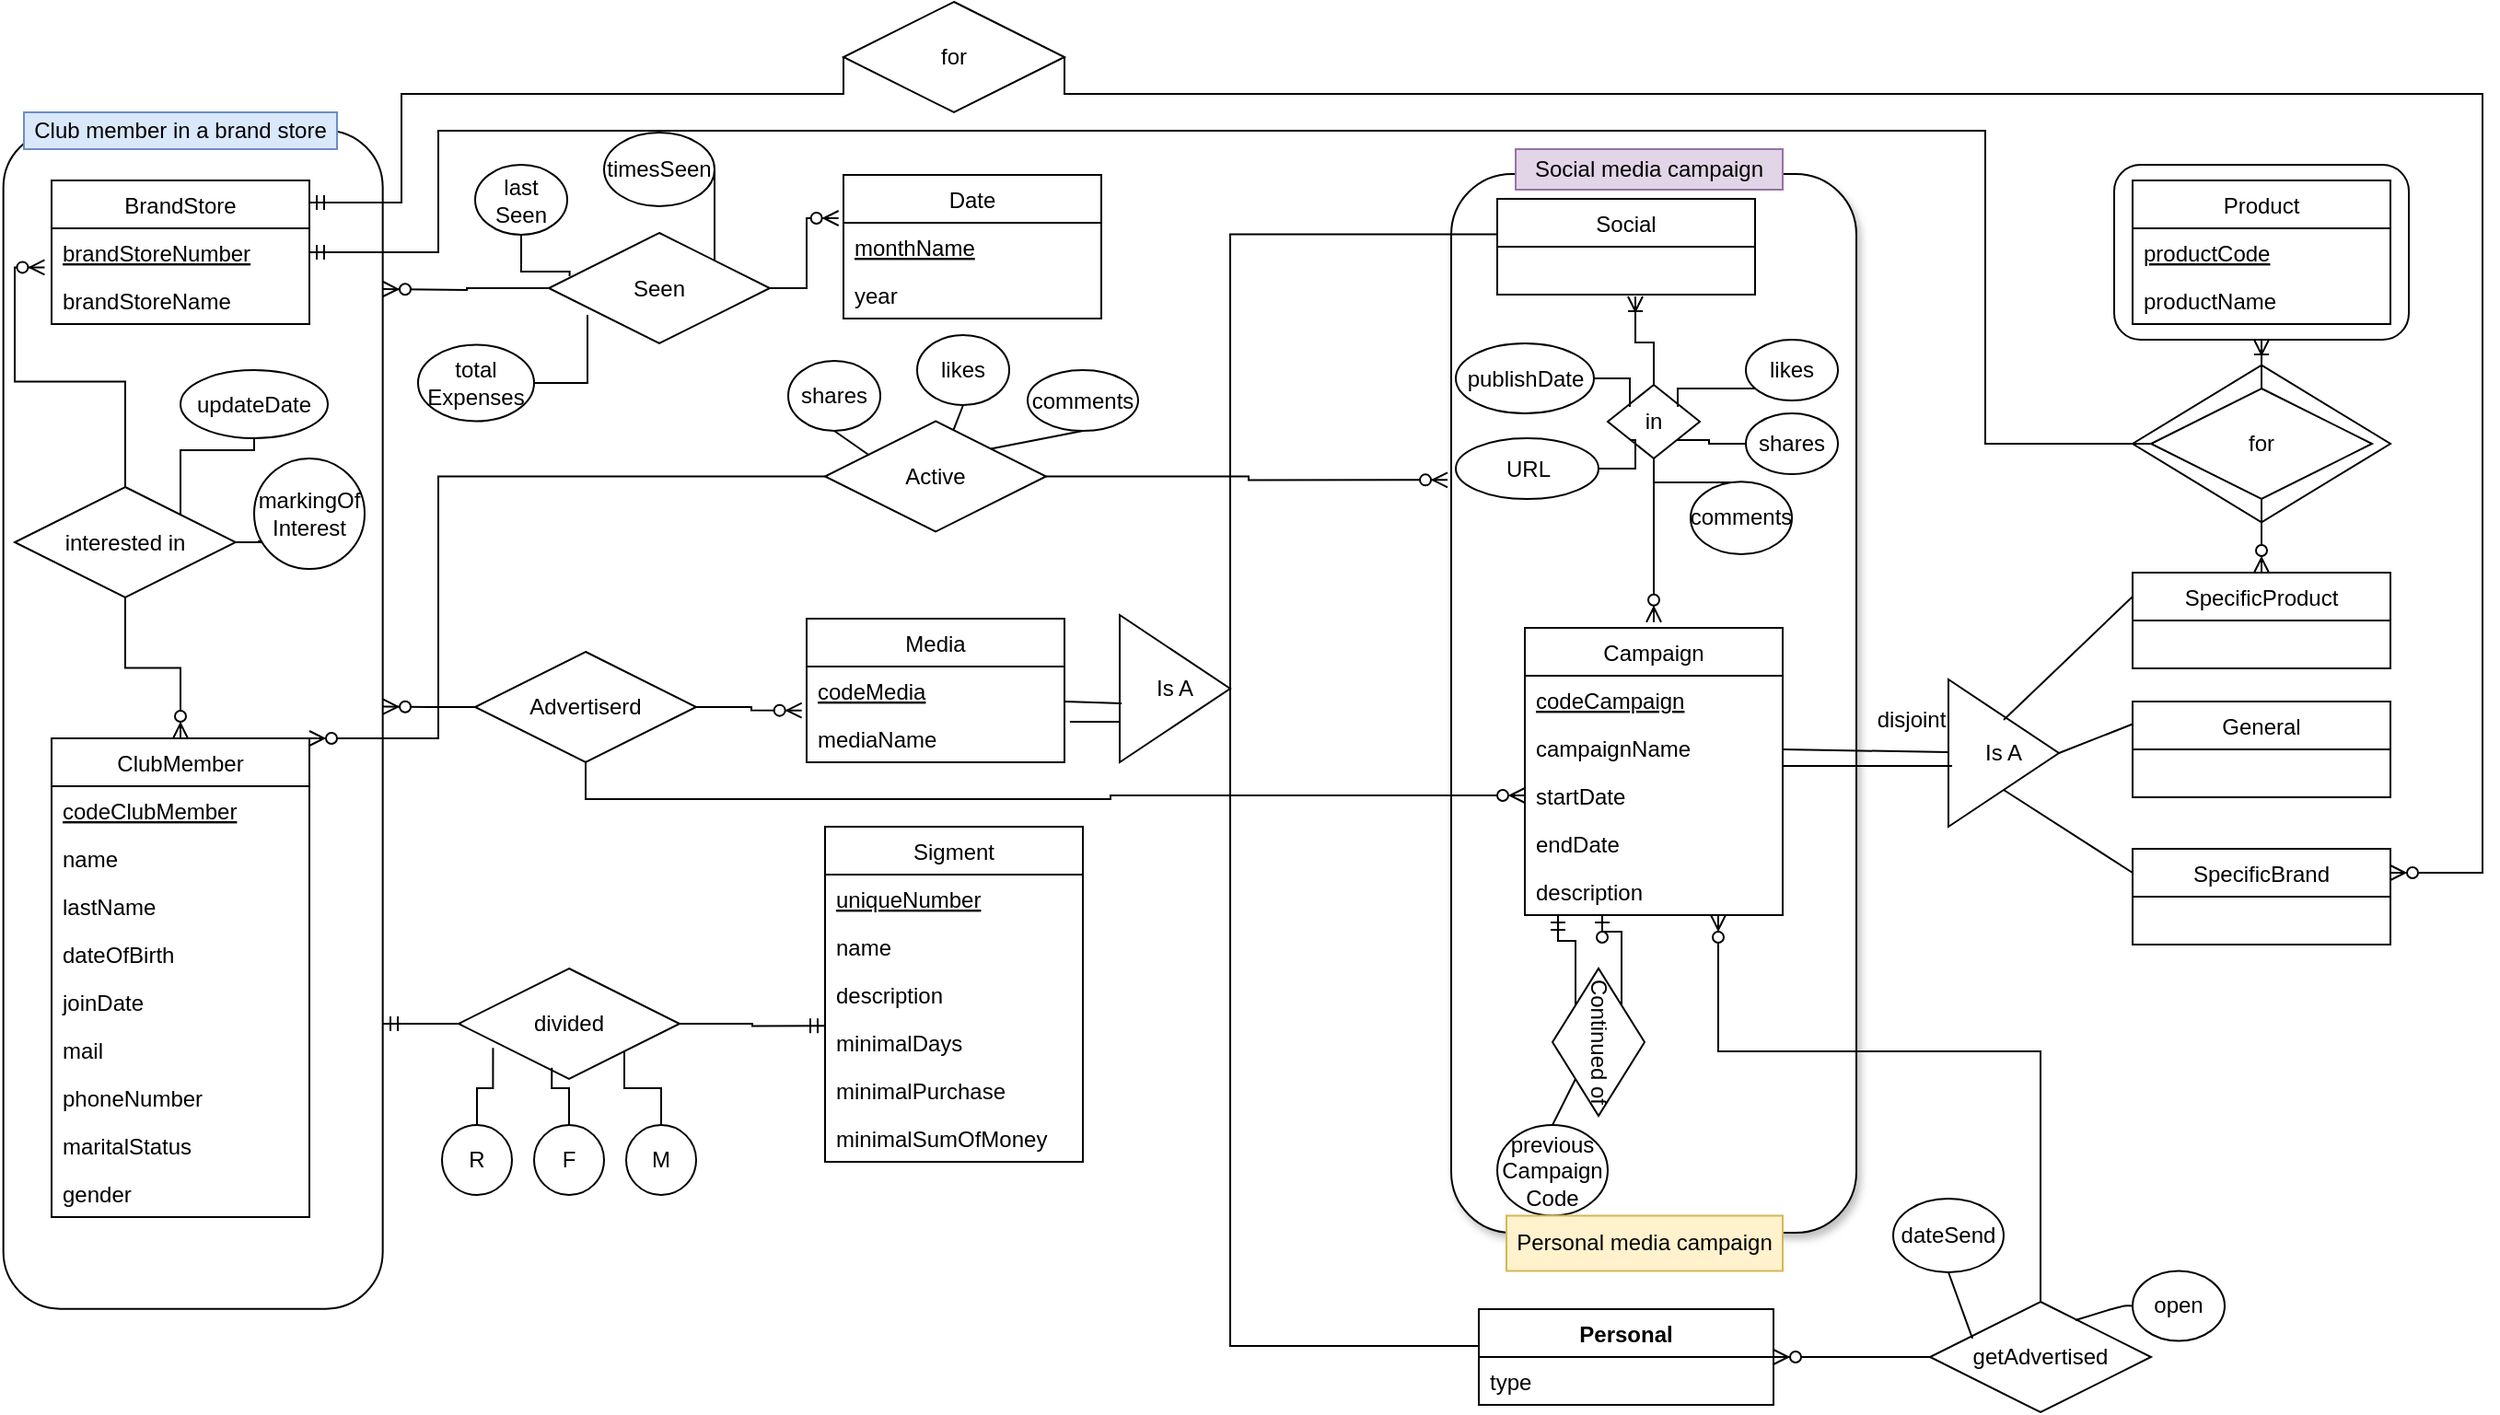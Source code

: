 <mxfile version="13.10.0" type="github">
  <diagram id="loGzFxo2yQOnFv5d6dIf" name="Page-1">
    <mxGraphModel dx="2249" dy="763" grid="1" gridSize="10" guides="1" tooltips="1" connect="1" arrows="1" fold="1" page="1" pageScale="1" pageWidth="827" pageHeight="1169" math="0" shadow="0">
      <root>
        <mxCell id="0" />
        <mxCell id="1" parent="0" />
        <mxCell id="rj7Twgdf40ZuGbzeW5Zn-9" value="" style="shape=rhombus;perimeter=rhombusPerimeter;whiteSpace=wrap;html=1;align=center;" parent="1" vertex="1">
          <mxGeometry x="380" y="227.31" width="140" height="85.37" as="geometry" />
        </mxCell>
        <mxCell id="HxaHVnvR9LQBMIosxy6r-110" value="" style="rounded=1;whiteSpace=wrap;html=1;" parent="1" vertex="1">
          <mxGeometry x="370" y="118.5" width="160" height="95" as="geometry" />
        </mxCell>
        <mxCell id="HxaHVnvR9LQBMIosxy6r-84" value="" style="rounded=1;whiteSpace=wrap;html=1;rotation=90;" parent="1" vertex="1">
          <mxGeometry x="-993.17" y="316.82" width="640" height="206" as="geometry" />
        </mxCell>
        <mxCell id="HxaHVnvR9LQBMIosxy6r-24" value="" style="rounded=1;whiteSpace=wrap;html=1;rotation=90;shadow=1;" parent="1" vertex="1">
          <mxGeometry x="-167.5" y="301" width="575" height="220" as="geometry" />
        </mxCell>
        <mxCell id="HxaHVnvR9LQBMIosxy6r-1" value="Campaign" style="swimlane;fontStyle=0;childLayout=stackLayout;horizontal=1;startSize=26;fillColor=none;horizontalStack=0;resizeParent=1;resizeParentMax=0;resizeLast=0;collapsible=1;marginBottom=0;" parent="1" vertex="1">
          <mxGeometry x="50" y="370" width="140" height="156" as="geometry" />
        </mxCell>
        <mxCell id="HxaHVnvR9LQBMIosxy6r-2" value="codeCampaign" style="text;strokeColor=none;fillColor=none;align=left;verticalAlign=top;spacingLeft=4;spacingRight=4;overflow=hidden;rotatable=0;points=[[0,0.5],[1,0.5]];portConstraint=eastwest;fontStyle=4" parent="HxaHVnvR9LQBMIosxy6r-1" vertex="1">
          <mxGeometry y="26" width="140" height="26" as="geometry" />
        </mxCell>
        <mxCell id="HxaHVnvR9LQBMIosxy6r-3" value="campaignName" style="text;strokeColor=none;fillColor=none;align=left;verticalAlign=top;spacingLeft=4;spacingRight=4;overflow=hidden;rotatable=0;points=[[0,0.5],[1,0.5]];portConstraint=eastwest;" parent="HxaHVnvR9LQBMIosxy6r-1" vertex="1">
          <mxGeometry y="52" width="140" height="26" as="geometry" />
        </mxCell>
        <mxCell id="HxaHVnvR9LQBMIosxy6r-4" value="startDate" style="text;strokeColor=none;fillColor=none;align=left;verticalAlign=top;spacingLeft=4;spacingRight=4;overflow=hidden;rotatable=0;points=[[0,0.5],[1,0.5]];portConstraint=eastwest;" parent="HxaHVnvR9LQBMIosxy6r-1" vertex="1">
          <mxGeometry y="78" width="140" height="26" as="geometry" />
        </mxCell>
        <mxCell id="HxaHVnvR9LQBMIosxy6r-5" value="endDate" style="text;strokeColor=none;fillColor=none;align=left;verticalAlign=top;spacingLeft=4;spacingRight=4;overflow=hidden;rotatable=0;points=[[0,0.5],[1,0.5]];portConstraint=eastwest;" parent="HxaHVnvR9LQBMIosxy6r-1" vertex="1">
          <mxGeometry y="104" width="140" height="26" as="geometry" />
        </mxCell>
        <mxCell id="HxaHVnvR9LQBMIosxy6r-6" value="description" style="text;strokeColor=none;fillColor=none;align=left;verticalAlign=top;spacingLeft=4;spacingRight=4;overflow=hidden;rotatable=0;points=[[0,0.5],[1,0.5]];portConstraint=eastwest;" parent="HxaHVnvR9LQBMIosxy6r-1" vertex="1">
          <mxGeometry y="130" width="140" height="26" as="geometry" />
        </mxCell>
        <mxCell id="HxaHVnvR9LQBMIosxy6r-7" value="Social" style="swimlane;fontStyle=0;childLayout=stackLayout;horizontal=1;startSize=26;fillColor=none;horizontalStack=0;resizeParent=1;resizeParentMax=0;resizeLast=0;collapsible=1;marginBottom=0;" parent="1" vertex="1">
          <mxGeometry x="35" y="137" width="140" height="52" as="geometry" />
        </mxCell>
        <mxCell id="erL3el6ZOVJLrismDvg6-1" style="edgeStyle=orthogonalEdgeStyle;rounded=0;orthogonalLoop=1;jettySize=auto;html=1;exitX=0.5;exitY=0;exitDx=0;exitDy=0;endArrow=ERoneToMany;endFill=0;" parent="1" source="HxaHVnvR9LQBMIosxy6r-16" edge="1">
          <mxGeometry relative="1" as="geometry">
            <mxPoint x="110" y="190" as="targetPoint" />
            <Array as="points">
              <mxPoint x="120" y="215" />
              <mxPoint x="110" y="215" />
            </Array>
          </mxGeometry>
        </mxCell>
        <mxCell id="erL3el6ZOVJLrismDvg6-12" style="edgeStyle=orthogonalEdgeStyle;rounded=0;orthogonalLoop=1;jettySize=auto;html=1;endArrow=ERzeroToMany;endFill=1;" parent="1" source="HxaHVnvR9LQBMIosxy6r-16" edge="1">
          <mxGeometry relative="1" as="geometry">
            <mxPoint x="120" y="366.87" as="targetPoint" />
          </mxGeometry>
        </mxCell>
        <mxCell id="HxaHVnvR9LQBMIosxy6r-16" value="in" style="shape=rhombus;perimeter=rhombusPerimeter;whiteSpace=wrap;html=1;align=center;" parent="1" vertex="1">
          <mxGeometry x="95" y="238" width="50" height="40" as="geometry" />
        </mxCell>
        <mxCell id="erL3el6ZOVJLrismDvg6-51" style="edgeStyle=orthogonalEdgeStyle;rounded=0;orthogonalLoop=1;jettySize=auto;html=1;entryX=-0.002;entryY=0.369;entryDx=0;entryDy=0;entryPerimeter=0;endArrow=none;endFill=0;" parent="1" source="HxaHVnvR9LQBMIosxy6r-25" target="HxaHVnvR9LQBMIosxy6r-7" edge="1">
          <mxGeometry relative="1" as="geometry">
            <Array as="points">
              <mxPoint x="-110" y="156" />
            </Array>
          </mxGeometry>
        </mxCell>
        <mxCell id="erL3el6ZOVJLrismDvg6-52" style="edgeStyle=orthogonalEdgeStyle;rounded=0;orthogonalLoop=1;jettySize=auto;html=1;endArrow=none;endFill=0;entryX=0;entryY=0.14;entryDx=0;entryDy=0;entryPerimeter=0;" parent="1" source="HxaHVnvR9LQBMIosxy6r-25" target="rj7Twgdf40ZuGbzeW5Zn-1" edge="1">
          <mxGeometry relative="1" as="geometry">
            <Array as="points">
              <mxPoint x="-110" y="760" />
              <mxPoint x="25" y="760" />
            </Array>
            <mxPoint y="770" as="targetPoint" />
          </mxGeometry>
        </mxCell>
        <mxCell id="HxaHVnvR9LQBMIosxy6r-25" value="Is A" style="triangle;whiteSpace=wrap;html=1;" parent="1" vertex="1">
          <mxGeometry x="-170" y="363" width="60" height="80" as="geometry" />
        </mxCell>
        <mxCell id="HxaHVnvR9LQBMIosxy6r-34" value="Is A" style="triangle;whiteSpace=wrap;html=1;" parent="1" vertex="1">
          <mxGeometry x="280" y="398" width="60" height="80" as="geometry" />
        </mxCell>
        <mxCell id="HxaHVnvR9LQBMIosxy6r-35" value="" style="endArrow=none;html=1;" parent="1" target="HxaHVnvR9LQBMIosxy6r-34" edge="1">
          <mxGeometry width="50" height="50" relative="1" as="geometry">
            <mxPoint x="190" y="436" as="sourcePoint" />
            <mxPoint x="240" y="378" as="targetPoint" />
          </mxGeometry>
        </mxCell>
        <mxCell id="HxaHVnvR9LQBMIosxy6r-36" value="" style="endArrow=none;html=1;entryX=0.033;entryY=0.588;entryDx=0;entryDy=0;entryPerimeter=0;" parent="1" target="HxaHVnvR9LQBMIosxy6r-34" edge="1">
          <mxGeometry width="50" height="50" relative="1" as="geometry">
            <mxPoint x="190" y="445" as="sourcePoint" />
            <mxPoint x="267" y="444" as="targetPoint" />
          </mxGeometry>
        </mxCell>
        <mxCell id="HxaHVnvR9LQBMIosxy6r-41" value="SpecificProduct" style="swimlane;fontStyle=0;childLayout=stackLayout;horizontal=1;startSize=26;fillColor=none;horizontalStack=0;resizeParent=1;resizeParentMax=0;resizeLast=0;collapsible=1;marginBottom=0;" parent="1" vertex="1">
          <mxGeometry x="380" y="340" width="140" height="52" as="geometry" />
        </mxCell>
        <mxCell id="HxaHVnvR9LQBMIosxy6r-45" value="General" style="swimlane;fontStyle=0;childLayout=stackLayout;horizontal=1;startSize=26;fillColor=none;horizontalStack=0;resizeParent=1;resizeParentMax=0;resizeLast=0;collapsible=1;marginBottom=0;" parent="1" vertex="1">
          <mxGeometry x="380" y="410" width="140" height="52" as="geometry" />
        </mxCell>
        <mxCell id="HxaHVnvR9LQBMIosxy6r-47" value="SpecificBrand" style="swimlane;fontStyle=0;childLayout=stackLayout;horizontal=1;startSize=26;fillColor=none;horizontalStack=0;resizeParent=1;resizeParentMax=0;resizeLast=0;collapsible=1;marginBottom=0;" parent="1" vertex="1">
          <mxGeometry x="380" y="490" width="140" height="52" as="geometry" />
        </mxCell>
        <mxCell id="HxaHVnvR9LQBMIosxy6r-50" value="disjoint" style="text;html=1;strokeColor=none;fillColor=none;align=center;verticalAlign=middle;whiteSpace=wrap;rounded=0;" parent="1" vertex="1">
          <mxGeometry x="240" y="410" width="40" height="20" as="geometry" />
        </mxCell>
        <mxCell id="HxaHVnvR9LQBMIosxy6r-51" value="" style="endArrow=none;html=1;entryX=0;entryY=0.25;entryDx=0;entryDy=0;" parent="1" target="HxaHVnvR9LQBMIosxy6r-41" edge="1">
          <mxGeometry width="50" height="50" relative="1" as="geometry">
            <mxPoint x="310" y="420" as="sourcePoint" />
            <mxPoint x="360" y="370" as="targetPoint" />
          </mxGeometry>
        </mxCell>
        <mxCell id="HxaHVnvR9LQBMIosxy6r-52" value="" style="endArrow=none;html=1;entryX=0;entryY=0.25;entryDx=0;entryDy=0;exitX=0.5;exitY=1;exitDx=0;exitDy=0;" parent="1" source="HxaHVnvR9LQBMIosxy6r-34" target="HxaHVnvR9LQBMIosxy6r-47" edge="1">
          <mxGeometry width="50" height="50" relative="1" as="geometry">
            <mxPoint x="260" y="557" as="sourcePoint" />
            <mxPoint x="330" y="490" as="targetPoint" />
          </mxGeometry>
        </mxCell>
        <mxCell id="HxaHVnvR9LQBMIosxy6r-55" value="" style="endArrow=none;html=1;exitX=1;exitY=0.5;exitDx=0;exitDy=0;" parent="1" source="HxaHVnvR9LQBMIosxy6r-34" edge="1">
          <mxGeometry width="50" height="50" relative="1" as="geometry">
            <mxPoint x="350" y="453.75" as="sourcePoint" />
            <mxPoint x="380" y="422.25" as="targetPoint" />
            <Array as="points" />
          </mxGeometry>
        </mxCell>
        <mxCell id="HxaHVnvR9LQBMIosxy6r-111" style="edgeStyle=orthogonalEdgeStyle;rounded=0;orthogonalLoop=1;jettySize=auto;html=1;exitX=0.5;exitY=0;exitDx=0;exitDy=0;endArrow=ERoneToMany;endFill=0;entryX=0.5;entryY=1;entryDx=0;entryDy=0;" parent="1" source="HxaHVnvR9LQBMIosxy6r-56" target="HxaHVnvR9LQBMIosxy6r-110" edge="1">
          <mxGeometry relative="1" as="geometry">
            <mxPoint x="450" y="220" as="targetPoint" />
          </mxGeometry>
        </mxCell>
        <mxCell id="HxaHVnvR9LQBMIosxy6r-112" style="edgeStyle=orthogonalEdgeStyle;rounded=0;orthogonalLoop=1;jettySize=auto;html=1;entryX=0.5;entryY=0;entryDx=0;entryDy=0;endArrow=ERzeroToMany;endFill=1;" parent="1" source="HxaHVnvR9LQBMIosxy6r-56" target="HxaHVnvR9LQBMIosxy6r-41" edge="1">
          <mxGeometry relative="1" as="geometry" />
        </mxCell>
        <mxCell id="HxaHVnvR9LQBMIosxy6r-118" style="edgeStyle=orthogonalEdgeStyle;rounded=0;orthogonalLoop=1;jettySize=auto;html=1;entryX=1;entryY=0.5;entryDx=0;entryDy=0;endArrow=ERmandOne;endFill=0;" parent="1" source="HxaHVnvR9LQBMIosxy6r-56" target="HxaHVnvR9LQBMIosxy6r-79" edge="1">
          <mxGeometry relative="1" as="geometry">
            <Array as="points">
              <mxPoint x="300" y="270" />
              <mxPoint x="300" y="100" />
              <mxPoint x="-540" y="100" />
              <mxPoint x="-540" y="166" />
            </Array>
          </mxGeometry>
        </mxCell>
        <mxCell id="HxaHVnvR9LQBMIosxy6r-56" value="for" style="shape=rhombus;perimeter=rhombusPerimeter;whiteSpace=wrap;html=1;align=center;" parent="1" vertex="1">
          <mxGeometry x="390" y="240" width="120" height="60" as="geometry" />
        </mxCell>
        <mxCell id="HxaHVnvR9LQBMIosxy6r-57" value="Product" style="swimlane;fontStyle=0;childLayout=stackLayout;horizontal=1;startSize=26;fillColor=none;horizontalStack=0;resizeParent=1;resizeParentMax=0;resizeLast=0;collapsible=1;marginBottom=0;" parent="1" vertex="1">
          <mxGeometry x="380" y="127" width="140" height="78" as="geometry" />
        </mxCell>
        <mxCell id="HxaHVnvR9LQBMIosxy6r-58" value="productCode" style="text;strokeColor=none;fillColor=none;align=left;verticalAlign=top;spacingLeft=4;spacingRight=4;overflow=hidden;rotatable=0;points=[[0,0.5],[1,0.5]];portConstraint=eastwest;fontStyle=4;dashed=1;" parent="HxaHVnvR9LQBMIosxy6r-57" vertex="1">
          <mxGeometry y="26" width="140" height="26" as="geometry" />
        </mxCell>
        <mxCell id="HxaHVnvR9LQBMIosxy6r-59" value="productName" style="text;strokeColor=none;fillColor=none;align=left;verticalAlign=top;spacingLeft=4;spacingRight=4;overflow=hidden;rotatable=0;points=[[0,0.5],[1,0.5]];portConstraint=eastwest;" parent="HxaHVnvR9LQBMIosxy6r-57" vertex="1">
          <mxGeometry y="52" width="140" height="26" as="geometry" />
        </mxCell>
        <mxCell id="HxaHVnvR9LQBMIosxy6r-61" value="ClubMember" style="swimlane;fontStyle=0;childLayout=stackLayout;horizontal=1;startSize=26;fillColor=none;horizontalStack=0;resizeParent=1;resizeParentMax=0;resizeLast=0;collapsible=1;marginBottom=0;" parent="1" vertex="1">
          <mxGeometry x="-750" y="430" width="140" height="260" as="geometry" />
        </mxCell>
        <mxCell id="HxaHVnvR9LQBMIosxy6r-62" value="codeClubMember" style="text;strokeColor=none;fillColor=none;align=left;verticalAlign=top;spacingLeft=4;spacingRight=4;overflow=hidden;rotatable=0;points=[[0,0.5],[1,0.5]];portConstraint=eastwest;fontStyle=4" parent="HxaHVnvR9LQBMIosxy6r-61" vertex="1">
          <mxGeometry y="26" width="140" height="26" as="geometry" />
        </mxCell>
        <mxCell id="HxaHVnvR9LQBMIosxy6r-63" value="name" style="text;strokeColor=none;fillColor=none;align=left;verticalAlign=top;spacingLeft=4;spacingRight=4;overflow=hidden;rotatable=0;points=[[0,0.5],[1,0.5]];portConstraint=eastwest;" parent="HxaHVnvR9LQBMIosxy6r-61" vertex="1">
          <mxGeometry y="52" width="140" height="26" as="geometry" />
        </mxCell>
        <mxCell id="HxaHVnvR9LQBMIosxy6r-64" value="lastName" style="text;strokeColor=none;fillColor=none;align=left;verticalAlign=top;spacingLeft=4;spacingRight=4;overflow=hidden;rotatable=0;points=[[0,0.5],[1,0.5]];portConstraint=eastwest;" parent="HxaHVnvR9LQBMIosxy6r-61" vertex="1">
          <mxGeometry y="78" width="140" height="26" as="geometry" />
        </mxCell>
        <mxCell id="HxaHVnvR9LQBMIosxy6r-66" value="dateOfBirth" style="text;strokeColor=none;fillColor=none;align=left;verticalAlign=top;spacingLeft=4;spacingRight=4;overflow=hidden;rotatable=0;points=[[0,0.5],[1,0.5]];portConstraint=eastwest;" parent="HxaHVnvR9LQBMIosxy6r-61" vertex="1">
          <mxGeometry y="104" width="140" height="26" as="geometry" />
        </mxCell>
        <mxCell id="HxaHVnvR9LQBMIosxy6r-67" value="joinDate" style="text;strokeColor=none;fillColor=none;align=left;verticalAlign=top;spacingLeft=4;spacingRight=4;overflow=hidden;rotatable=0;points=[[0,0.5],[1,0.5]];portConstraint=eastwest;" parent="HxaHVnvR9LQBMIosxy6r-61" vertex="1">
          <mxGeometry y="130" width="140" height="26" as="geometry" />
        </mxCell>
        <mxCell id="HxaHVnvR9LQBMIosxy6r-68" value="mail" style="text;strokeColor=none;fillColor=none;align=left;verticalAlign=top;spacingLeft=4;spacingRight=4;overflow=hidden;rotatable=0;points=[[0,0.5],[1,0.5]];portConstraint=eastwest;" parent="HxaHVnvR9LQBMIosxy6r-61" vertex="1">
          <mxGeometry y="156" width="140" height="26" as="geometry" />
        </mxCell>
        <mxCell id="HxaHVnvR9LQBMIosxy6r-69" value="phoneNumber" style="text;strokeColor=none;fillColor=none;align=left;verticalAlign=top;spacingLeft=4;spacingRight=4;overflow=hidden;rotatable=0;points=[[0,0.5],[1,0.5]];portConstraint=eastwest;" parent="HxaHVnvR9LQBMIosxy6r-61" vertex="1">
          <mxGeometry y="182" width="140" height="26" as="geometry" />
        </mxCell>
        <mxCell id="HxaHVnvR9LQBMIosxy6r-70" value="maritalStatus" style="text;strokeColor=none;fillColor=none;align=left;verticalAlign=top;spacingLeft=4;spacingRight=4;overflow=hidden;rotatable=0;points=[[0,0.5],[1,0.5]];portConstraint=eastwest;" parent="HxaHVnvR9LQBMIosxy6r-61" vertex="1">
          <mxGeometry y="208" width="140" height="26" as="geometry" />
        </mxCell>
        <mxCell id="HxaHVnvR9LQBMIosxy6r-71" value="gender" style="text;strokeColor=none;fillColor=none;align=left;verticalAlign=top;spacingLeft=4;spacingRight=4;overflow=hidden;rotatable=0;points=[[0,0.5],[1,0.5]];portConstraint=eastwest;" parent="HxaHVnvR9LQBMIosxy6r-61" vertex="1">
          <mxGeometry y="234" width="140" height="26" as="geometry" />
        </mxCell>
        <mxCell id="HxaHVnvR9LQBMIosxy6r-72" value="Media" style="swimlane;fontStyle=0;childLayout=stackLayout;horizontal=1;startSize=26;fillColor=none;horizontalStack=0;resizeParent=1;resizeParentMax=0;resizeLast=0;collapsible=1;marginBottom=0;" parent="1" vertex="1">
          <mxGeometry x="-340" y="365" width="140" height="78" as="geometry" />
        </mxCell>
        <mxCell id="HxaHVnvR9LQBMIosxy6r-73" value="codeMedia" style="text;strokeColor=none;fillColor=none;align=left;verticalAlign=top;spacingLeft=4;spacingRight=4;overflow=hidden;rotatable=0;points=[[0,0.5],[1,0.5]];portConstraint=eastwest;fontStyle=4" parent="HxaHVnvR9LQBMIosxy6r-72" vertex="1">
          <mxGeometry y="26" width="140" height="26" as="geometry" />
        </mxCell>
        <mxCell id="HxaHVnvR9LQBMIosxy6r-74" value="mediaName" style="text;strokeColor=none;fillColor=none;align=left;verticalAlign=top;spacingLeft=4;spacingRight=4;overflow=hidden;rotatable=0;points=[[0,0.5],[1,0.5]];portConstraint=eastwest;" parent="HxaHVnvR9LQBMIosxy6r-72" vertex="1">
          <mxGeometry y="52" width="140" height="26" as="geometry" />
        </mxCell>
        <mxCell id="HxaHVnvR9LQBMIosxy6r-76" value="" style="endArrow=none;html=1;entryX=0.017;entryY=0.6;entryDx=0;entryDy=0;entryPerimeter=0;" parent="1" target="HxaHVnvR9LQBMIosxy6r-25" edge="1">
          <mxGeometry width="50" height="50" relative="1" as="geometry">
            <mxPoint x="-200" y="410" as="sourcePoint" />
            <mxPoint x="-170" y="419.5" as="targetPoint" />
          </mxGeometry>
        </mxCell>
        <mxCell id="HxaHVnvR9LQBMIosxy6r-77" value="" style="endArrow=none;html=1;exitX=1.021;exitY=0.154;exitDx=0;exitDy=0;exitPerimeter=0;" parent="1" source="HxaHVnvR9LQBMIosxy6r-74" edge="1">
          <mxGeometry width="50" height="50" relative="1" as="geometry">
            <mxPoint x="-190" y="420" as="sourcePoint" />
            <mxPoint x="-170" y="421" as="targetPoint" />
          </mxGeometry>
        </mxCell>
        <mxCell id="HxaHVnvR9LQBMIosxy6r-78" value="BrandStore" style="swimlane;fontStyle=0;childLayout=stackLayout;horizontal=1;startSize=26;fillColor=none;horizontalStack=0;resizeParent=1;resizeParentMax=0;resizeLast=0;collapsible=1;marginBottom=0;" parent="1" vertex="1">
          <mxGeometry x="-750" y="127" width="140" height="78" as="geometry" />
        </mxCell>
        <mxCell id="HxaHVnvR9LQBMIosxy6r-79" value="brandStoreNumber" style="text;strokeColor=none;fillColor=none;align=left;verticalAlign=top;spacingLeft=4;spacingRight=4;overflow=hidden;rotatable=0;points=[[0,0.5],[1,0.5]];portConstraint=eastwest;fontStyle=4" parent="HxaHVnvR9LQBMIosxy6r-78" vertex="1">
          <mxGeometry y="26" width="140" height="26" as="geometry" />
        </mxCell>
        <mxCell id="HxaHVnvR9LQBMIosxy6r-80" value="brandStoreName" style="text;strokeColor=none;fillColor=none;align=left;verticalAlign=top;spacingLeft=4;spacingRight=4;overflow=hidden;rotatable=0;points=[[0,0.5],[1,0.5]];portConstraint=eastwest;" parent="HxaHVnvR9LQBMIosxy6r-78" vertex="1">
          <mxGeometry y="52" width="140" height="26" as="geometry" />
        </mxCell>
        <mxCell id="erL3el6ZOVJLrismDvg6-22" style="edgeStyle=orthogonalEdgeStyle;rounded=0;orthogonalLoop=1;jettySize=auto;html=1;entryX=-0.027;entryY=0.815;entryDx=0;entryDy=0;entryPerimeter=0;endArrow=ERzeroToMany;endFill=1;" parent="1" source="HxaHVnvR9LQBMIosxy6r-82" target="HxaHVnvR9LQBMIosxy6r-79" edge="1">
          <mxGeometry relative="1" as="geometry" />
        </mxCell>
        <mxCell id="erL3el6ZOVJLrismDvg6-29" style="edgeStyle=orthogonalEdgeStyle;rounded=0;orthogonalLoop=1;jettySize=auto;html=1;exitX=1;exitY=0;exitDx=0;exitDy=0;entryX=0.5;entryY=1;entryDx=0;entryDy=0;endArrow=none;endFill=0;" parent="1" source="HxaHVnvR9LQBMIosxy6r-82" target="erL3el6ZOVJLrismDvg6-23" edge="1">
          <mxGeometry relative="1" as="geometry" />
        </mxCell>
        <mxCell id="erL3el6ZOVJLrismDvg6-30" style="edgeStyle=orthogonalEdgeStyle;rounded=0;orthogonalLoop=1;jettySize=auto;html=1;exitX=1;exitY=0.5;exitDx=0;exitDy=0;entryX=0.033;entryY=0.75;entryDx=0;entryDy=0;endArrow=none;endFill=0;entryPerimeter=0;" parent="1" source="HxaHVnvR9LQBMIosxy6r-82" target="erL3el6ZOVJLrismDvg6-24" edge="1">
          <mxGeometry relative="1" as="geometry">
            <Array as="points">
              <mxPoint x="-610" y="324" />
            </Array>
          </mxGeometry>
        </mxCell>
        <mxCell id="erL3el6ZOVJLrismDvg6-31" style="edgeStyle=orthogonalEdgeStyle;rounded=0;orthogonalLoop=1;jettySize=auto;html=1;endArrow=ERzeroToMany;endFill=1;" parent="1" source="HxaHVnvR9LQBMIosxy6r-82" target="HxaHVnvR9LQBMIosxy6r-61" edge="1">
          <mxGeometry relative="1" as="geometry" />
        </mxCell>
        <mxCell id="HxaHVnvR9LQBMIosxy6r-82" value="interested in" style="shape=rhombus;perimeter=rhombusPerimeter;whiteSpace=wrap;html=1;align=center;" parent="1" vertex="1">
          <mxGeometry x="-770" y="293.5" width="120" height="60" as="geometry" />
        </mxCell>
        <mxCell id="HxaHVnvR9LQBMIosxy6r-85" value="Sigment" style="swimlane;fontStyle=0;childLayout=stackLayout;horizontal=1;startSize=26;fillColor=none;horizontalStack=0;resizeParent=1;resizeParentMax=0;resizeLast=0;collapsible=1;marginBottom=0;" parent="1" vertex="1">
          <mxGeometry x="-330" y="478" width="140" height="182" as="geometry" />
        </mxCell>
        <mxCell id="HxaHVnvR9LQBMIosxy6r-86" value="uniqueNumber" style="text;strokeColor=none;fillColor=none;align=left;verticalAlign=top;spacingLeft=4;spacingRight=4;overflow=hidden;rotatable=0;points=[[0,0.5],[1,0.5]];portConstraint=eastwest;fontStyle=4" parent="HxaHVnvR9LQBMIosxy6r-85" vertex="1">
          <mxGeometry y="26" width="140" height="26" as="geometry" />
        </mxCell>
        <mxCell id="HxaHVnvR9LQBMIosxy6r-87" value="name" style="text;strokeColor=none;fillColor=none;align=left;verticalAlign=top;spacingLeft=4;spacingRight=4;overflow=hidden;rotatable=0;points=[[0,0.5],[1,0.5]];portConstraint=eastwest;" parent="HxaHVnvR9LQBMIosxy6r-85" vertex="1">
          <mxGeometry y="52" width="140" height="26" as="geometry" />
        </mxCell>
        <mxCell id="HxaHVnvR9LQBMIosxy6r-88" value="description" style="text;strokeColor=none;fillColor=none;align=left;verticalAlign=top;spacingLeft=4;spacingRight=4;overflow=hidden;rotatable=0;points=[[0,0.5],[1,0.5]];portConstraint=eastwest;" parent="HxaHVnvR9LQBMIosxy6r-85" vertex="1">
          <mxGeometry y="78" width="140" height="26" as="geometry" />
        </mxCell>
        <mxCell id="HxaHVnvR9LQBMIosxy6r-89" value="minimalDays" style="text;strokeColor=none;fillColor=none;align=left;verticalAlign=top;spacingLeft=4;spacingRight=4;overflow=hidden;rotatable=0;points=[[0,0.5],[1,0.5]];portConstraint=eastwest;" parent="HxaHVnvR9LQBMIosxy6r-85" vertex="1">
          <mxGeometry y="104" width="140" height="26" as="geometry" />
        </mxCell>
        <mxCell id="HxaHVnvR9LQBMIosxy6r-90" value="minimalPurchase" style="text;strokeColor=none;fillColor=none;align=left;verticalAlign=top;spacingLeft=4;spacingRight=4;overflow=hidden;rotatable=0;points=[[0,0.5],[1,0.5]];portConstraint=eastwest;" parent="HxaHVnvR9LQBMIosxy6r-85" vertex="1">
          <mxGeometry y="130" width="140" height="26" as="geometry" />
        </mxCell>
        <mxCell id="HxaHVnvR9LQBMIosxy6r-91" value="minimalSumOfMoney" style="text;strokeColor=none;fillColor=none;align=left;verticalAlign=top;spacingLeft=4;spacingRight=4;overflow=hidden;rotatable=0;points=[[0,0.5],[1,0.5]];portConstraint=eastwest;" parent="HxaHVnvR9LQBMIosxy6r-85" vertex="1">
          <mxGeometry y="156" width="140" height="26" as="geometry" />
        </mxCell>
        <mxCell id="erL3el6ZOVJLrismDvg6-41" style="edgeStyle=orthogonalEdgeStyle;rounded=0;orthogonalLoop=1;jettySize=auto;html=1;endArrow=ERmandOne;endFill=0;" parent="1" source="HxaHVnvR9LQBMIosxy6r-92" edge="1">
          <mxGeometry relative="1" as="geometry">
            <mxPoint x="-570" y="585" as="targetPoint" />
          </mxGeometry>
        </mxCell>
        <mxCell id="erL3el6ZOVJLrismDvg6-47" style="edgeStyle=orthogonalEdgeStyle;rounded=0;orthogonalLoop=1;jettySize=auto;html=1;entryX=0;entryY=0.16;entryDx=0;entryDy=0;entryPerimeter=0;endArrow=ERmandOne;endFill=0;" parent="1" source="HxaHVnvR9LQBMIosxy6r-92" target="HxaHVnvR9LQBMIosxy6r-89" edge="1">
          <mxGeometry relative="1" as="geometry" />
        </mxCell>
        <mxCell id="HxaHVnvR9LQBMIosxy6r-92" value="divided" style="shape=rhombus;perimeter=rhombusPerimeter;whiteSpace=wrap;html=1;align=center;" parent="1" vertex="1">
          <mxGeometry x="-529" y="555" width="120" height="60" as="geometry" />
        </mxCell>
        <mxCell id="HxaHVnvR9LQBMIosxy6r-93" value="Date" style="swimlane;fontStyle=0;childLayout=stackLayout;horizontal=1;startSize=26;fillColor=none;horizontalStack=0;resizeParent=1;resizeParentMax=0;resizeLast=0;collapsible=1;marginBottom=0;" parent="1" vertex="1">
          <mxGeometry x="-320" y="124" width="140" height="78" as="geometry" />
        </mxCell>
        <mxCell id="HxaHVnvR9LQBMIosxy6r-94" value="monthName" style="text;strokeColor=none;fillColor=none;align=left;verticalAlign=top;spacingLeft=4;spacingRight=4;overflow=hidden;rotatable=0;points=[[0,0.5],[1,0.5]];portConstraint=eastwest;fontStyle=4" parent="HxaHVnvR9LQBMIosxy6r-93" vertex="1">
          <mxGeometry y="26" width="140" height="26" as="geometry" />
        </mxCell>
        <mxCell id="rj7Twgdf40ZuGbzeW5Zn-10" value="year" style="text;strokeColor=none;fillColor=none;align=left;verticalAlign=top;spacingLeft=4;spacingRight=4;overflow=hidden;rotatable=0;points=[[0,0.5],[1,0.5]];portConstraint=eastwest;fontStyle=0" parent="HxaHVnvR9LQBMIosxy6r-93" vertex="1">
          <mxGeometry y="52" width="140" height="26" as="geometry" />
        </mxCell>
        <mxCell id="erL3el6ZOVJLrismDvg6-33" style="edgeStyle=orthogonalEdgeStyle;rounded=0;orthogonalLoop=1;jettySize=auto;html=1;endArrow=ERzeroToMany;endFill=1;" parent="1" source="HxaHVnvR9LQBMIosxy6r-97" edge="1">
          <mxGeometry relative="1" as="geometry">
            <mxPoint x="-570" y="186" as="targetPoint" />
          </mxGeometry>
        </mxCell>
        <mxCell id="erL3el6ZOVJLrismDvg6-34" style="edgeStyle=orthogonalEdgeStyle;rounded=0;orthogonalLoop=1;jettySize=auto;html=1;entryX=-0.019;entryY=-0.096;entryDx=0;entryDy=0;entryPerimeter=0;endArrow=ERzeroToMany;endFill=1;" parent="1" source="HxaHVnvR9LQBMIosxy6r-97" target="HxaHVnvR9LQBMIosxy6r-94" edge="1">
          <mxGeometry relative="1" as="geometry" />
        </mxCell>
        <mxCell id="HxaHVnvR9LQBMIosxy6r-97" value="Seen" style="shape=rhombus;perimeter=rhombusPerimeter;whiteSpace=wrap;html=1;align=center;" parent="1" vertex="1">
          <mxGeometry x="-480" y="155.5" width="120" height="60" as="geometry" />
        </mxCell>
        <mxCell id="4BVUTcnmnHIoJwdTl9Av-6" style="edgeStyle=orthogonalEdgeStyle;rounded=0;orthogonalLoop=1;jettySize=auto;html=1;endArrow=ERzeroToMany;endFill=1;entryX=0.289;entryY=1.009;entryDx=0;entryDy=0;entryPerimeter=0;" parent="1" source="HxaHVnvR9LQBMIosxy6r-102" target="HxaHVnvR9LQBMIosxy6r-24" edge="1">
          <mxGeometry relative="1" as="geometry">
            <mxPoint x="-40" y="288" as="targetPoint" />
          </mxGeometry>
        </mxCell>
        <mxCell id="4BVUTcnmnHIoJwdTl9Av-9" style="edgeStyle=orthogonalEdgeStyle;rounded=0;orthogonalLoop=1;jettySize=auto;html=1;entryX=1;entryY=0;entryDx=0;entryDy=0;endArrow=ERzeroToMany;endFill=1;" parent="1" source="HxaHVnvR9LQBMIosxy6r-102" target="HxaHVnvR9LQBMIosxy6r-61" edge="1">
          <mxGeometry relative="1" as="geometry">
            <Array as="points">
              <mxPoint x="-540" y="288" />
              <mxPoint x="-540" y="430" />
            </Array>
          </mxGeometry>
        </mxCell>
        <mxCell id="HxaHVnvR9LQBMIosxy6r-102" value="Active" style="shape=rhombus;perimeter=rhombusPerimeter;whiteSpace=wrap;html=1;align=center;" parent="1" vertex="1">
          <mxGeometry x="-330.0" y="257.75" width="120" height="60" as="geometry" />
        </mxCell>
        <mxCell id="erL3el6ZOVJLrismDvg6-48" style="edgeStyle=orthogonalEdgeStyle;rounded=0;orthogonalLoop=1;jettySize=auto;html=1;entryX=0.489;entryY=-0.001;entryDx=0;entryDy=0;entryPerimeter=0;endArrow=ERzeroToMany;endFill=1;" parent="1" source="HxaHVnvR9LQBMIosxy6r-103" target="HxaHVnvR9LQBMIosxy6r-84" edge="1">
          <mxGeometry relative="1" as="geometry" />
        </mxCell>
        <mxCell id="erL3el6ZOVJLrismDvg6-49" style="edgeStyle=orthogonalEdgeStyle;rounded=0;orthogonalLoop=1;jettySize=auto;html=1;exitX=1;exitY=0.5;exitDx=0;exitDy=0;entryX=-0.019;entryY=0.917;entryDx=0;entryDy=0;entryPerimeter=0;endArrow=ERzeroToMany;endFill=1;" parent="1" source="HxaHVnvR9LQBMIosxy6r-103" target="HxaHVnvR9LQBMIosxy6r-73" edge="1">
          <mxGeometry relative="1" as="geometry" />
        </mxCell>
        <mxCell id="erL3el6ZOVJLrismDvg6-50" style="edgeStyle=orthogonalEdgeStyle;rounded=0;orthogonalLoop=1;jettySize=auto;html=1;entryX=0;entryY=0.5;entryDx=0;entryDy=0;endArrow=ERzeroToMany;endFill=1;" parent="1" source="HxaHVnvR9LQBMIosxy6r-103" target="HxaHVnvR9LQBMIosxy6r-4" edge="1">
          <mxGeometry relative="1" as="geometry">
            <Array as="points">
              <mxPoint x="-460" y="463" />
              <mxPoint x="-175" y="463" />
              <mxPoint x="-175" y="461" />
            </Array>
          </mxGeometry>
        </mxCell>
        <mxCell id="HxaHVnvR9LQBMIosxy6r-103" value="Advertiserd" style="shape=rhombus;perimeter=rhombusPerimeter;whiteSpace=wrap;html=1;align=center;" parent="1" vertex="1">
          <mxGeometry x="-520" y="383" width="120" height="60" as="geometry" />
        </mxCell>
        <mxCell id="HxaHVnvR9LQBMIosxy6r-115" style="edgeStyle=orthogonalEdgeStyle;rounded=0;orthogonalLoop=1;jettySize=auto;html=1;endArrow=ERzeroToMany;endFill=1;entryX=1;entryY=0.25;entryDx=0;entryDy=0;exitX=1;exitY=0.5;exitDx=0;exitDy=0;" parent="1" source="HxaHVnvR9LQBMIosxy6r-105" target="HxaHVnvR9LQBMIosxy6r-47" edge="1">
          <mxGeometry relative="1" as="geometry">
            <mxPoint x="570" y="520" as="targetPoint" />
            <Array as="points">
              <mxPoint x="-200" y="80" />
              <mxPoint x="570" y="80" />
              <mxPoint x="570" y="503" />
            </Array>
          </mxGeometry>
        </mxCell>
        <mxCell id="HxaHVnvR9LQBMIosxy6r-117" style="edgeStyle=orthogonalEdgeStyle;rounded=0;orthogonalLoop=1;jettySize=auto;html=1;entryX=1;entryY=0.154;entryDx=0;entryDy=0;entryPerimeter=0;endArrow=ERmandOne;endFill=0;exitX=0;exitY=0.5;exitDx=0;exitDy=0;" parent="1" source="HxaHVnvR9LQBMIosxy6r-105" target="HxaHVnvR9LQBMIosxy6r-78" edge="1">
          <mxGeometry relative="1" as="geometry">
            <Array as="points">
              <mxPoint x="-320" y="80" />
              <mxPoint x="-560" y="80" />
              <mxPoint x="-560" y="139" />
            </Array>
          </mxGeometry>
        </mxCell>
        <mxCell id="HxaHVnvR9LQBMIosxy6r-105" value="for" style="shape=rhombus;perimeter=rhombusPerimeter;whiteSpace=wrap;html=1;align=center;" parent="1" vertex="1">
          <mxGeometry x="-320" y="30" width="120" height="60" as="geometry" />
        </mxCell>
        <mxCell id="HxaHVnvR9LQBMIosxy6r-123" value="likes" style="ellipse;whiteSpace=wrap;html=1;" parent="1" vertex="1">
          <mxGeometry x="-280" y="211" width="50" height="38" as="geometry" />
        </mxCell>
        <mxCell id="HxaHVnvR9LQBMIosxy6r-124" value="shares" style="ellipse;whiteSpace=wrap;html=1;" parent="1" vertex="1">
          <mxGeometry x="-350" y="225" width="50" height="38" as="geometry" />
        </mxCell>
        <mxCell id="HxaHVnvR9LQBMIosxy6r-125" value="comments" style="ellipse;whiteSpace=wrap;html=1;" parent="1" vertex="1">
          <mxGeometry x="-220" y="230" width="60" height="33" as="geometry" />
        </mxCell>
        <mxCell id="erL3el6ZOVJLrismDvg6-40" style="edgeStyle=orthogonalEdgeStyle;rounded=0;orthogonalLoop=1;jettySize=auto;html=1;entryX=0.094;entryY=0.392;entryDx=0;entryDy=0;entryPerimeter=0;endArrow=none;endFill=0;" parent="1" source="HxaHVnvR9LQBMIosxy6r-128" target="HxaHVnvR9LQBMIosxy6r-97" edge="1">
          <mxGeometry relative="1" as="geometry" />
        </mxCell>
        <mxCell id="HxaHVnvR9LQBMIosxy6r-128" value="last Seen" style="ellipse;whiteSpace=wrap;html=1;" parent="1" vertex="1">
          <mxGeometry x="-520" y="118.5" width="50" height="38" as="geometry" />
        </mxCell>
        <mxCell id="erL3el6ZOVJLrismDvg6-37" style="edgeStyle=orthogonalEdgeStyle;rounded=0;orthogonalLoop=1;jettySize=auto;html=1;entryX=1;entryY=0;entryDx=0;entryDy=0;endArrow=none;endFill=0;" parent="1" source="HxaHVnvR9LQBMIosxy6r-129" target="HxaHVnvR9LQBMIosxy6r-97" edge="1">
          <mxGeometry relative="1" as="geometry">
            <Array as="points">
              <mxPoint x="-390" y="120" />
            </Array>
          </mxGeometry>
        </mxCell>
        <mxCell id="HxaHVnvR9LQBMIosxy6r-129" value="timesSeen" style="ellipse;whiteSpace=wrap;html=1;" parent="1" vertex="1">
          <mxGeometry x="-450" y="101" width="60" height="40" as="geometry" />
        </mxCell>
        <mxCell id="erL3el6ZOVJLrismDvg6-36" style="edgeStyle=orthogonalEdgeStyle;rounded=0;orthogonalLoop=1;jettySize=auto;html=1;endArrow=none;endFill=0;entryX=0.175;entryY=0.742;entryDx=0;entryDy=0;entryPerimeter=0;" parent="1" source="HxaHVnvR9LQBMIosxy6r-130" target="HxaHVnvR9LQBMIosxy6r-97" edge="1">
          <mxGeometry relative="1" as="geometry">
            <mxPoint x="-374" y="200" as="targetPoint" />
          </mxGeometry>
        </mxCell>
        <mxCell id="HxaHVnvR9LQBMIosxy6r-130" value="total Expenses" style="ellipse;whiteSpace=wrap;html=1;" parent="1" vertex="1">
          <mxGeometry x="-551" y="216.25" width="63" height="41.5" as="geometry" />
        </mxCell>
        <mxCell id="erL3el6ZOVJLrismDvg6-46" style="edgeStyle=orthogonalEdgeStyle;rounded=0;orthogonalLoop=1;jettySize=auto;html=1;entryX=0.156;entryY=0.719;entryDx=0;entryDy=0;entryPerimeter=0;endArrow=none;endFill=0;" parent="1" source="HxaHVnvR9LQBMIosxy6r-131" target="HxaHVnvR9LQBMIosxy6r-92" edge="1">
          <mxGeometry relative="1" as="geometry" />
        </mxCell>
        <mxCell id="HxaHVnvR9LQBMIosxy6r-131" value="R" style="ellipse;whiteSpace=wrap;html=1;" parent="1" vertex="1">
          <mxGeometry x="-538" y="640" width="38" height="38" as="geometry" />
        </mxCell>
        <mxCell id="erL3el6ZOVJLrismDvg6-44" style="edgeStyle=orthogonalEdgeStyle;rounded=0;orthogonalLoop=1;jettySize=auto;html=1;endArrow=none;endFill=0;entryX=0.422;entryY=0.897;entryDx=0;entryDy=0;entryPerimeter=0;" parent="1" source="HxaHVnvR9LQBMIosxy6r-132" target="HxaHVnvR9LQBMIosxy6r-92" edge="1">
          <mxGeometry relative="1" as="geometry">
            <mxPoint x="-469" y="620" as="targetPoint" />
          </mxGeometry>
        </mxCell>
        <mxCell id="HxaHVnvR9LQBMIosxy6r-132" value="F" style="ellipse;whiteSpace=wrap;html=1;" parent="1" vertex="1">
          <mxGeometry x="-488" y="640" width="38" height="38" as="geometry" />
        </mxCell>
        <mxCell id="erL3el6ZOVJLrismDvg6-45" style="edgeStyle=orthogonalEdgeStyle;rounded=0;orthogonalLoop=1;jettySize=auto;html=1;entryX=1;entryY=1;entryDx=0;entryDy=0;endArrow=none;endFill=0;" parent="1" source="HxaHVnvR9LQBMIosxy6r-133" target="HxaHVnvR9LQBMIosxy6r-92" edge="1">
          <mxGeometry relative="1" as="geometry" />
        </mxCell>
        <mxCell id="HxaHVnvR9LQBMIosxy6r-133" value="M" style="ellipse;whiteSpace=wrap;html=1;" parent="1" vertex="1">
          <mxGeometry x="-438" y="640" width="38" height="38" as="geometry" />
        </mxCell>
        <mxCell id="erL3el6ZOVJLrismDvg6-4" style="edgeStyle=orthogonalEdgeStyle;rounded=0;orthogonalLoop=1;jettySize=auto;html=1;exitX=1;exitY=0.5;exitDx=0;exitDy=0;endArrow=none;endFill=0;" parent="1" source="HxaHVnvR9LQBMIosxy6r-135" edge="1">
          <mxGeometry relative="1" as="geometry">
            <mxPoint x="107" y="250" as="targetPoint" />
          </mxGeometry>
        </mxCell>
        <mxCell id="HxaHVnvR9LQBMIosxy6r-135" value="publishDate" style="ellipse;whiteSpace=wrap;html=1;" parent="1" vertex="1">
          <mxGeometry x="12.5" y="215.5" width="75" height="38" as="geometry" />
        </mxCell>
        <mxCell id="erL3el6ZOVJLrismDvg6-2" style="edgeStyle=orthogonalEdgeStyle;rounded=0;orthogonalLoop=1;jettySize=auto;html=1;entryX=0;entryY=1;entryDx=0;entryDy=0;endArrow=none;endFill=0;" parent="1" source="HxaHVnvR9LQBMIosxy6r-136" target="HxaHVnvR9LQBMIosxy6r-16" edge="1">
          <mxGeometry relative="1" as="geometry" />
        </mxCell>
        <mxCell id="HxaHVnvR9LQBMIosxy6r-136" value="URL" style="ellipse;whiteSpace=wrap;html=1;" parent="1" vertex="1">
          <mxGeometry x="12.5" y="267" width="77.5" height="33" as="geometry" />
        </mxCell>
        <mxCell id="erL3el6ZOVJLrismDvg6-11" style="edgeStyle=orthogonalEdgeStyle;rounded=0;orthogonalLoop=1;jettySize=auto;html=1;endArrow=none;endFill=0;" parent="1" source="HxaHVnvR9LQBMIosxy6r-137" edge="1">
          <mxGeometry relative="1" as="geometry">
            <mxPoint x="133" y="250" as="targetPoint" />
            <Array as="points">
              <mxPoint x="133" y="240" />
            </Array>
          </mxGeometry>
        </mxCell>
        <mxCell id="HxaHVnvR9LQBMIosxy6r-137" value="likes" style="ellipse;whiteSpace=wrap;html=1;" parent="1" vertex="1">
          <mxGeometry x="170" y="213.5" width="50" height="33" as="geometry" />
        </mxCell>
        <mxCell id="erL3el6ZOVJLrismDvg6-8" style="edgeStyle=orthogonalEdgeStyle;rounded=0;orthogonalLoop=1;jettySize=auto;html=1;entryX=1;entryY=1;entryDx=0;entryDy=0;endArrow=none;endFill=0;" parent="1" source="HxaHVnvR9LQBMIosxy6r-139" target="HxaHVnvR9LQBMIosxy6r-16" edge="1">
          <mxGeometry relative="1" as="geometry" />
        </mxCell>
        <mxCell id="HxaHVnvR9LQBMIosxy6r-139" value="shares" style="ellipse;whiteSpace=wrap;html=1;" parent="1" vertex="1">
          <mxGeometry x="170" y="253.5" width="50" height="33" as="geometry" />
        </mxCell>
        <mxCell id="erL3el6ZOVJLrismDvg6-5" style="edgeStyle=orthogonalEdgeStyle;rounded=0;orthogonalLoop=1;jettySize=auto;html=1;endArrow=none;endFill=0;" parent="1" source="HxaHVnvR9LQBMIosxy6r-141" target="HxaHVnvR9LQBMIosxy6r-16" edge="1">
          <mxGeometry relative="1" as="geometry">
            <Array as="points">
              <mxPoint x="167" y="291" />
              <mxPoint x="120" y="291" />
            </Array>
          </mxGeometry>
        </mxCell>
        <mxCell id="HxaHVnvR9LQBMIosxy6r-141" value="comments" style="ellipse;whiteSpace=wrap;html=1;" parent="1" vertex="1">
          <mxGeometry x="140" y="290.65" width="55" height="39.35" as="geometry" />
        </mxCell>
        <mxCell id="HxaHVnvR9LQBMIosxy6r-145" style="edgeStyle=orthogonalEdgeStyle;rounded=0;orthogonalLoop=1;jettySize=auto;html=1;exitX=0;exitY=1;exitDx=0;exitDy=0;endArrow=ERmandOne;endFill=0;" parent="1" source="HxaHVnvR9LQBMIosxy6r-143" target="HxaHVnvR9LQBMIosxy6r-6" edge="1">
          <mxGeometry relative="1" as="geometry">
            <Array as="points">
              <mxPoint x="78" y="540" />
              <mxPoint x="68" y="540" />
            </Array>
          </mxGeometry>
        </mxCell>
        <mxCell id="HxaHVnvR9LQBMIosxy6r-146" style="edgeStyle=orthogonalEdgeStyle;rounded=0;orthogonalLoop=1;jettySize=auto;html=1;exitX=0;exitY=0;exitDx=0;exitDy=0;entryX=0.3;entryY=1;entryDx=0;entryDy=0;entryPerimeter=0;endArrow=ERzeroToOne;endFill=1;" parent="1" source="HxaHVnvR9LQBMIosxy6r-143" target="HxaHVnvR9LQBMIosxy6r-6" edge="1">
          <mxGeometry relative="1" as="geometry" />
        </mxCell>
        <mxCell id="HxaHVnvR9LQBMIosxy6r-143" value="Continued of" style="shape=rhombus;perimeter=rhombusPerimeter;whiteSpace=wrap;html=1;align=center;rotation=90;" parent="1" vertex="1">
          <mxGeometry x="50" y="570" width="80" height="50" as="geometry" />
        </mxCell>
        <mxCell id="HxaHVnvR9LQBMIosxy6r-144" value="previous&lt;br&gt;Campaign&lt;br&gt;Code" style="ellipse;whiteSpace=wrap;html=1;" parent="1" vertex="1">
          <mxGeometry x="35" y="640" width="60" height="49.25" as="geometry" />
        </mxCell>
        <mxCell id="HxaHVnvR9LQBMIosxy6r-147" value="" style="endArrow=none;html=1;exitX=0.5;exitY=0;exitDx=0;exitDy=0;entryX=1;entryY=1;entryDx=0;entryDy=0;" parent="1" source="HxaHVnvR9LQBMIosxy6r-144" target="HxaHVnvR9LQBMIosxy6r-143" edge="1">
          <mxGeometry width="50" height="50" relative="1" as="geometry">
            <mxPoint x="10" y="640" as="sourcePoint" />
            <mxPoint x="60" y="590" as="targetPoint" />
          </mxGeometry>
        </mxCell>
        <mxCell id="erL3el6ZOVJLrismDvg6-17" value="Personal media campaign" style="text;html=1;strokeColor=#d6b656;fillColor=#fff2cc;align=center;verticalAlign=middle;whiteSpace=wrap;rounded=0;shadow=0;glass=0;rotation=0;" parent="1" vertex="1">
          <mxGeometry x="40.0" y="689.25" width="150" height="30" as="geometry" />
        </mxCell>
        <mxCell id="erL3el6ZOVJLrismDvg6-18" value="Social media campaign" style="text;html=1;strokeColor=#9673a6;fillColor=#e1d5e7;align=center;verticalAlign=middle;whiteSpace=wrap;rounded=0;shadow=0;glass=0;rotation=0;" parent="1" vertex="1">
          <mxGeometry x="45.01" y="110" width="144.99" height="22" as="geometry" />
        </mxCell>
        <mxCell id="erL3el6ZOVJLrismDvg6-23" value="updateDate" style="ellipse;whiteSpace=wrap;html=1;" parent="1" vertex="1">
          <mxGeometry x="-680" y="230" width="80" height="37" as="geometry" />
        </mxCell>
        <mxCell id="erL3el6ZOVJLrismDvg6-24" value="markingOf Interest" style="ellipse;whiteSpace=wrap;html=1;" parent="1" vertex="1">
          <mxGeometry x="-640" y="278" width="60" height="60" as="geometry" />
        </mxCell>
        <mxCell id="erL3el6ZOVJLrismDvg6-32" value="Club member in a brand store" style="text;html=1;strokeColor=#6c8ebf;fillColor=#dae8fc;align=center;verticalAlign=middle;whiteSpace=wrap;rounded=0;shadow=0;glass=0;" parent="1" vertex="1">
          <mxGeometry x="-765" y="90" width="170" height="20" as="geometry" />
        </mxCell>
        <mxCell id="4BVUTcnmnHIoJwdTl9Av-1" value="" style="endArrow=none;html=1;exitX=1;exitY=0;exitDx=0;exitDy=0;entryX=0.5;entryY=1;entryDx=0;entryDy=0;" parent="1" source="HxaHVnvR9LQBMIosxy6r-102" target="HxaHVnvR9LQBMIosxy6r-125" edge="1">
          <mxGeometry width="50" height="50" relative="1" as="geometry">
            <mxPoint x="-235" y="220" as="sourcePoint" />
            <mxPoint x="-185" y="170" as="targetPoint" />
            <Array as="points" />
          </mxGeometry>
        </mxCell>
        <mxCell id="4BVUTcnmnHIoJwdTl9Av-7" value="" style="endArrow=none;html=1;exitX=0.2;exitY=0.308;exitDx=0;exitDy=0;entryX=0.5;entryY=1;entryDx=0;entryDy=0;exitPerimeter=0;" parent="1" source="HxaHVnvR9LQBMIosxy6r-102" target="HxaHVnvR9LQBMIosxy6r-124" edge="1">
          <mxGeometry width="50" height="50" relative="1" as="geometry">
            <mxPoint x="-240" y="271.5" as="sourcePoint" />
            <mxPoint x="-220" y="256.5" as="targetPoint" />
            <Array as="points" />
          </mxGeometry>
        </mxCell>
        <mxCell id="4BVUTcnmnHIoJwdTl9Av-8" value="" style="endArrow=none;html=1;entryX=0.5;entryY=1;entryDx=0;entryDy=0;" parent="1" source="HxaHVnvR9LQBMIosxy6r-102" target="HxaHVnvR9LQBMIosxy6r-123" edge="1">
          <mxGeometry width="50" height="50" relative="1" as="geometry">
            <mxPoint x="-276" y="286.23" as="sourcePoint" />
            <mxPoint x="-315" y="273" as="targetPoint" />
            <Array as="points" />
          </mxGeometry>
        </mxCell>
        <mxCell id="rj7Twgdf40ZuGbzeW5Zn-1" value="Personal" style="swimlane;fontStyle=1;align=center;verticalAlign=top;childLayout=stackLayout;horizontal=1;startSize=26;horizontalStack=0;resizeParent=1;resizeParentMax=0;resizeLast=0;collapsible=1;marginBottom=0;" parent="1" vertex="1">
          <mxGeometry x="25" y="740" width="160" height="52" as="geometry" />
        </mxCell>
        <mxCell id="rj7Twgdf40ZuGbzeW5Zn-2" value="type" style="text;strokeColor=none;fillColor=none;align=left;verticalAlign=top;spacingLeft=4;spacingRight=4;overflow=hidden;rotatable=0;points=[[0,0.5],[1,0.5]];portConstraint=eastwest;" parent="rj7Twgdf40ZuGbzeW5Zn-1" vertex="1">
          <mxGeometry y="26" width="160" height="26" as="geometry" />
        </mxCell>
        <mxCell id="rj7Twgdf40ZuGbzeW5Zn-12" style="edgeStyle=orthogonalEdgeStyle;rounded=0;orthogonalLoop=1;jettySize=auto;html=1;endArrow=ERzeroToMany;endFill=1;" parent="1" source="rj7Twgdf40ZuGbzeW5Zn-11" target="rj7Twgdf40ZuGbzeW5Zn-1" edge="1">
          <mxGeometry relative="1" as="geometry" />
        </mxCell>
        <mxCell id="rj7Twgdf40ZuGbzeW5Zn-13" style="edgeStyle=orthogonalEdgeStyle;rounded=0;orthogonalLoop=1;jettySize=auto;html=1;entryX=0.75;entryY=1;entryDx=0;entryDy=0;endArrow=ERzeroToMany;endFill=1;" parent="1" source="rj7Twgdf40ZuGbzeW5Zn-11" target="HxaHVnvR9LQBMIosxy6r-1" edge="1">
          <mxGeometry relative="1" as="geometry">
            <Array as="points">
              <mxPoint x="330" y="600" />
              <mxPoint x="155" y="600" />
            </Array>
          </mxGeometry>
        </mxCell>
        <mxCell id="rj7Twgdf40ZuGbzeW5Zn-11" value="getAdvertised" style="shape=rhombus;perimeter=rhombusPerimeter;whiteSpace=wrap;html=1;align=center;" parent="1" vertex="1">
          <mxGeometry x="270" y="736" width="120" height="60" as="geometry" />
        </mxCell>
        <mxCell id="rj7Twgdf40ZuGbzeW5Zn-14" value="dateSend" style="ellipse;whiteSpace=wrap;html=1;" parent="1" vertex="1">
          <mxGeometry x="250" y="680" width="60" height="40" as="geometry" />
        </mxCell>
        <mxCell id="rj7Twgdf40ZuGbzeW5Zn-15" value="open" style="ellipse;whiteSpace=wrap;html=1;" parent="1" vertex="1">
          <mxGeometry x="380" y="719.25" width="50" height="38" as="geometry" />
        </mxCell>
        <mxCell id="rj7Twgdf40ZuGbzeW5Zn-16" value="" style="endArrow=none;html=1;exitX=0.658;exitY=0.167;exitDx=0;exitDy=0;exitPerimeter=0;" parent="1" source="rj7Twgdf40ZuGbzeW5Zn-11" target="rj7Twgdf40ZuGbzeW5Zn-15" edge="1">
          <mxGeometry width="50" height="50" relative="1" as="geometry">
            <mxPoint x="355" y="735" as="sourcePoint" />
            <mxPoint x="370" y="715" as="targetPoint" />
            <Array as="points">
              <mxPoint x="375" y="738" />
            </Array>
          </mxGeometry>
        </mxCell>
        <mxCell id="rj7Twgdf40ZuGbzeW5Zn-17" value="" style="endArrow=none;html=1;exitX=0.192;exitY=0.333;exitDx=0;exitDy=0;exitPerimeter=0;" parent="1" source="rj7Twgdf40ZuGbzeW5Zn-11" edge="1">
          <mxGeometry width="50" height="50" relative="1" as="geometry">
            <mxPoint x="260" y="740" as="sourcePoint" />
            <mxPoint x="280" y="720" as="targetPoint" />
            <Array as="points" />
          </mxGeometry>
        </mxCell>
      </root>
    </mxGraphModel>
  </diagram>
</mxfile>
